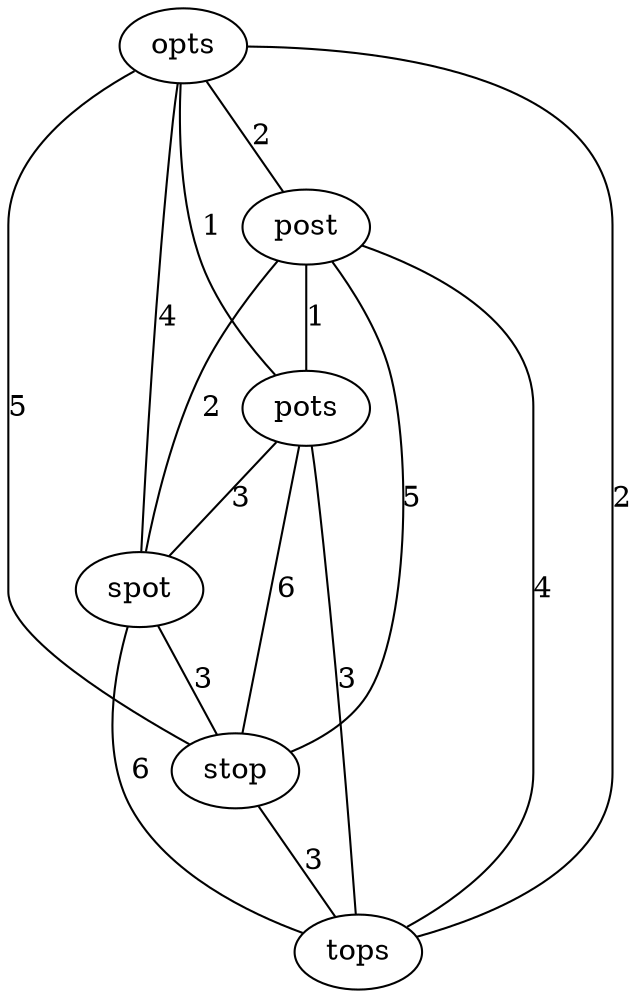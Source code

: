 graph {
	opts -- post [ label="2" ];
	opts -- pots [ label="1" ];
	opts -- spot [ label="4" ];
	opts -- stop [ label="5" ];
	opts -- tops [ label="2" ];
	post -- pots [ label="1" ];
	post -- spot [ label="2" ];
	post -- stop [ label="5" ];
	post -- tops [ label="4" ];
	pots -- spot [ label="3" ];
	pots -- stop [ label="6" ];
	pots -- tops [ label="3" ];
	spot -- stop [ label="3" ];
	spot -- tops [ label="6" ];
	stop -- tops [ label="3" ];
}